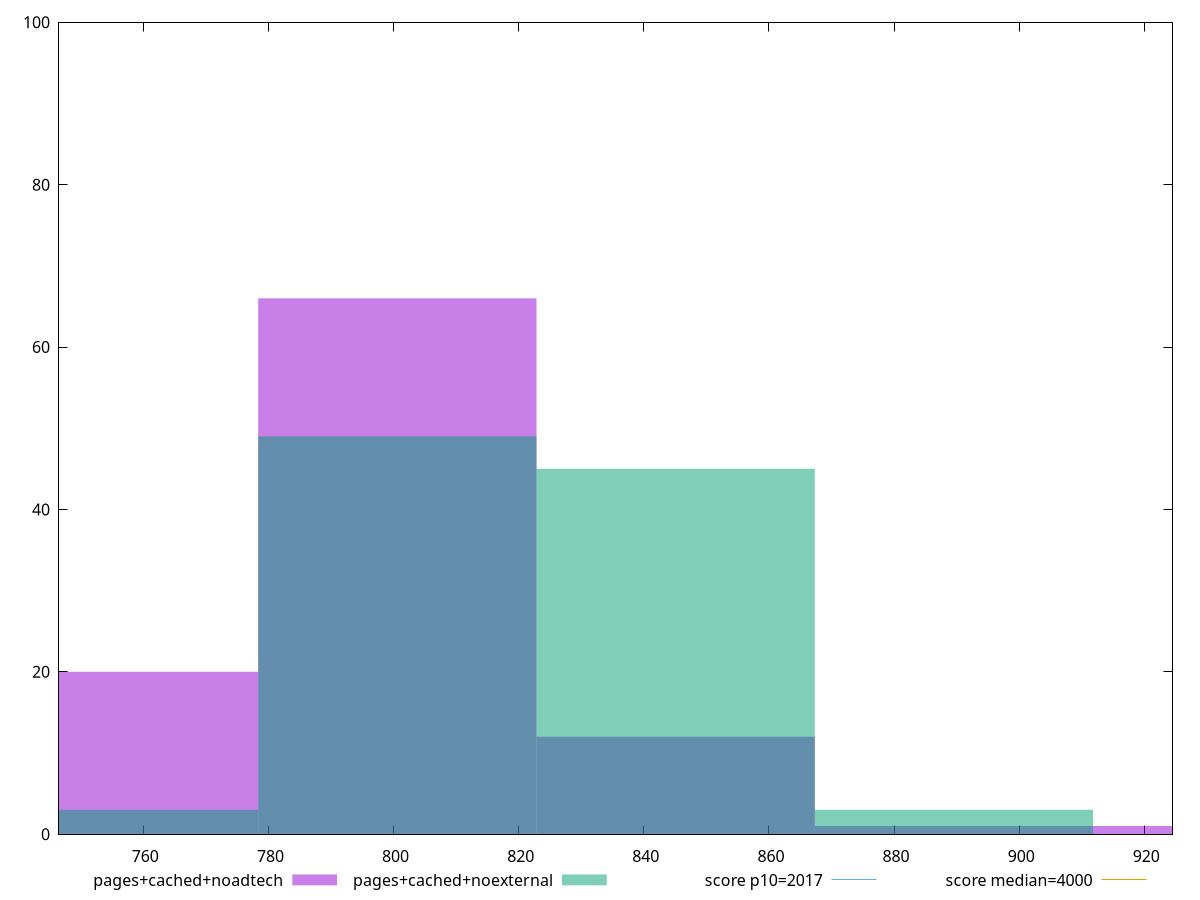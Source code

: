 reset

$pagesCachedNoadtech <<EOF
800.604104477134 66
756.1260986728488 20
845.0821102814193 12
889.5601160857045 1
934.0381218899897 1
EOF

$pagesCachedNoexternal <<EOF
800.604104477134 49
845.0821102814193 45
756.1260986728488 3
889.5601160857045 3
EOF

set key outside below
set boxwidth 44.478005804285225
set xrange [746.5239999999998:924.4960000000003]
set yrange [0:100]
set style fill transparent solid 0.5 noborder

set parametric
set terminal svg size 640, 500 enhanced background rgb 'white'
set output "report_00007_2020-12-11T15:55:29.892Z/mainthread-work-breakdown/comparison/histogram/4_vs_5.svg"

plot $pagesCachedNoadtech title "pages+cached+noadtech" with boxes, \
     $pagesCachedNoexternal title "pages+cached+noexternal" with boxes, \
     2017,t title "score p10=2017", \
     4000,t title "score median=4000"

reset
